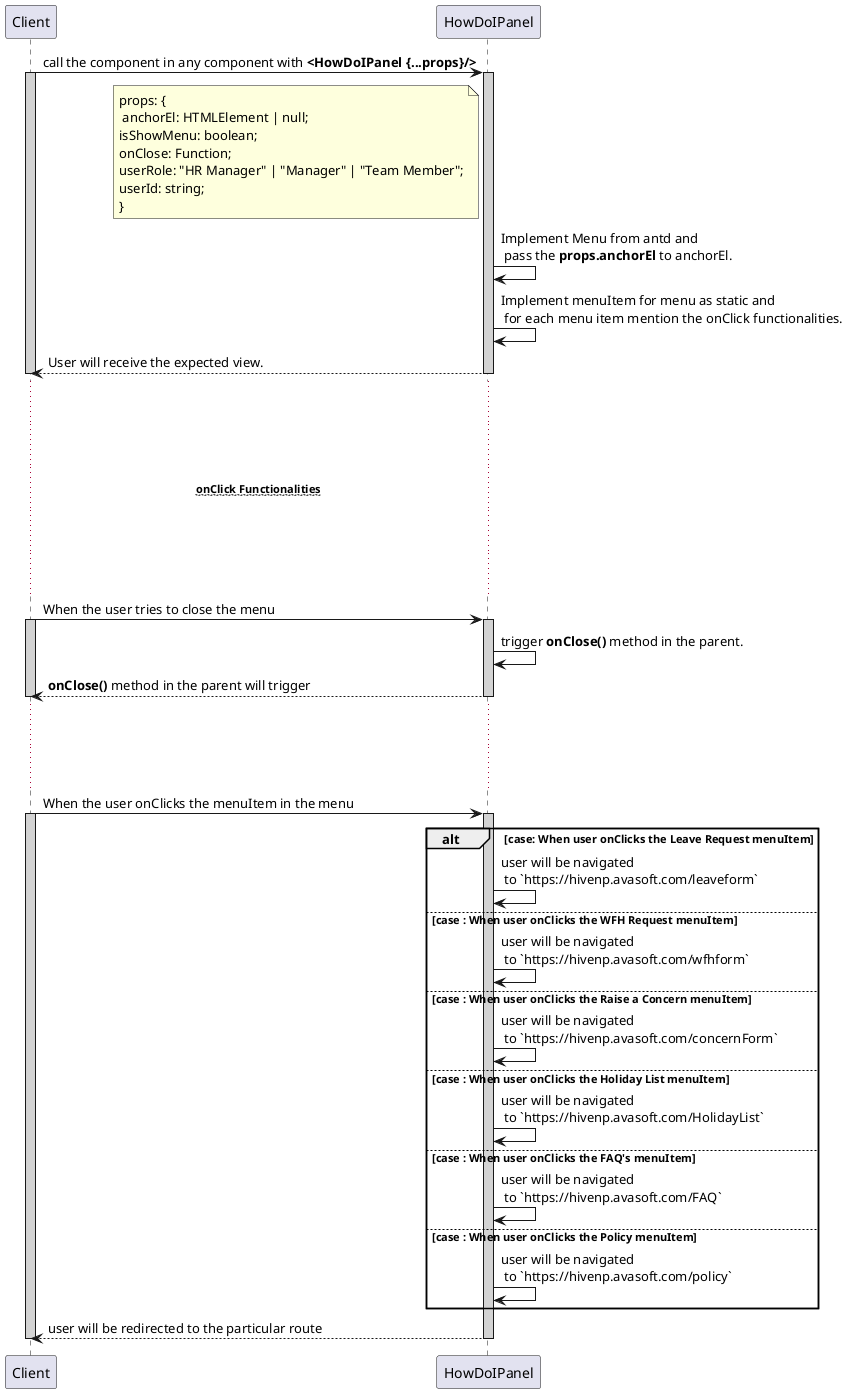 @startuml HowDoIPanel
participant Client
participant HowDoIPanel

Client -> HowDoIPanel : call the component in any component with **<HowDoIPanel {...props}/>**
activate Client #D3D3D3
    activate HowDoIPanel #D3D3D3
        note left of HowDoIPanel : props: {\n anchorEl: HTMLElement | null;\nisShowMenu: boolean;\nonClose: Function;\nuserRole: "HR Manager" | "Manager" | "Team Member";\nuserId: string; \n}
        HowDoIPanel -> HowDoIPanel : Implement Menu from antd and\n pass the **props.anchorEl** to anchorEl.
        HowDoIPanel -> HowDoIPanel : Implement menuItem for menu as static and\n for each menu item mention the onClick functionalities.
        Client <-- HowDoIPanel : User will receive the expected view.
    deactivate HowDoIPanel
deactivate Client

... ...
... ...
...~~**onClick Functionalities**~~ ...
... ...
... ...

Client -> HowDoIPanel : When the user tries to close the menu 
activate Client #D3D3D3
    activate HowDoIPanel #D3D3D3
        HowDoIPanel -> HowDoIPanel : trigger **onClose()** method in the parent.
        Client <-- HowDoIPanel : **onClose()** method in the parent will trigger
    deactivate HowDoIPanel
deactivate Client

... ...
... ...


Client -> HowDoIPanel : When the user onClicks the menuItem in the menu 
activate Client #D3D3D3
    activate HowDoIPanel #D3D3D3
        alt case: When user onClicks the **Leave Request** menuItem
            HowDoIPanel -> HowDoIPanel : user will be navigated\n to `https://hivenp.avasoft.com/leaveform`
        else case : When user onClicks the **WFH Request** menuItem
            HowDoIPanel -> HowDoIPanel : user will be navigated\n to `https://hivenp.avasoft.com/wfhform`
        else case : When user onClicks the **Raise a Concern** menuItem
            HowDoIPanel -> HowDoIPanel : user will be navigated\n to `https://hivenp.avasoft.com/concernForm`
        else case : When user onClicks the **Holiday List** menuItem
            HowDoIPanel -> HowDoIPanel : user will be navigated\n to `https://hivenp.avasoft.com/HolidayList`
        else case : When user onClicks the **FAQ's** menuItem
            HowDoIPanel -> HowDoIPanel : user will be navigated\n to `https://hivenp.avasoft.com/FAQ`
        else case : When user onClicks the **Policy** menuItem
            HowDoIPanel -> HowDoIPanel : user will be navigated\n to `https://hivenp.avasoft.com/policy`
        end
        Client <-- HowDoIPanel : user will be redirected to the particular route
    deactivate HowDoIPanel
deactivate Client

@enduml